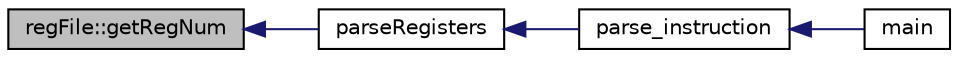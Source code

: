digraph G
{
  edge [fontname="Helvetica",fontsize="10",labelfontname="Helvetica",labelfontsize="10"];
  node [fontname="Helvetica",fontsize="10",shape=record];
  rankdir=LR;
  Node1 [label="regFile::getRegNum",height=0.2,width=0.4,color="black", fillcolor="grey75", style="filled" fontcolor="black"];
  Node1 -> Node2 [dir=back,color="midnightblue",fontsize="10",style="solid"];
  Node2 [label="parseRegisters",height=0.2,width=0.4,color="black", fillcolor="white", style="filled",URL="$make__instruction_8cpp.html#a1985023947a640496fdfa3654d726c9a"];
  Node2 -> Node3 [dir=back,color="midnightblue",fontsize="10",style="solid"];
  Node3 [label="parse_instruction",height=0.2,width=0.4,color="black", fillcolor="white", style="filled",URL="$make__instruction_8cpp.html#abe7a2d116e3e54c66d70fff6e83b0bae"];
  Node3 -> Node4 [dir=back,color="midnightblue",fontsize="10",style="solid"];
  Node4 [label="main",height=0.2,width=0.4,color="black", fillcolor="white", style="filled",URL="$main_8cpp.html#a0ddf1224851353fc92bfbff6f499fa97"];
}
